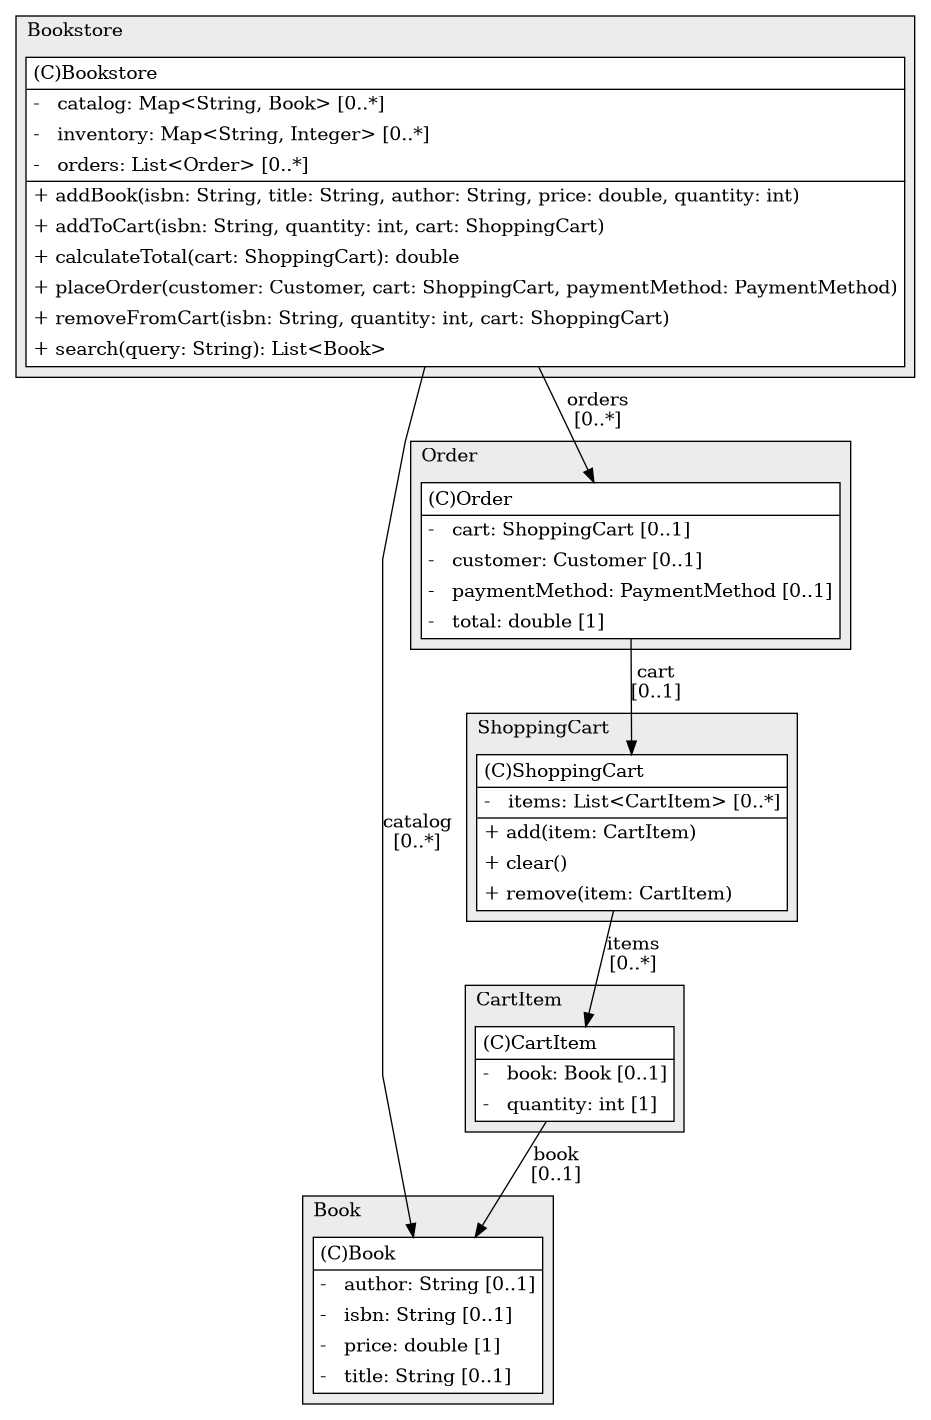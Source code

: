 @startuml

/' diagram meta data start
config=StructureConfiguration;
{
  "projectClassification": {
    "searchMode": "OpenProject", // OpenProject, AllProjects
    "includedProjects": "",
    "pathEndKeywords": "*.impl",
    "isClientPath": "",
    "isClientName": "",
    "isTestPath": "",
    "isTestName": "",
    "isMappingPath": "",
    "isMappingName": "",
    "isDataAccessPath": "",
    "isDataAccessName": "",
    "isDataStructurePath": "",
    "isDataStructureName": "",
    "isInterfaceStructuresPath": "",
    "isInterfaceStructuresName": "",
    "isEntryPointPath": "",
    "isEntryPointName": "",
    "treatFinalFieldsAsMandatory": false
  },
  "graphRestriction": {
    "classPackageExcludeFilter": "",
    "classPackageIncludeFilter": "",
    "classNameExcludeFilter": "",
    "classNameIncludeFilter": "",
    "methodNameExcludeFilter": "",
    "methodNameIncludeFilter": "",
    "removeByInheritance": "", // inheritance/annotation based filtering is done in a second step
    "removeByAnnotation": "",
    "removeByClassPackage": "", // cleanup the graph after inheritance/annotation based filtering is done
    "removeByClassName": "",
    "cutMappings": false,
    "cutEnum": true,
    "cutTests": true,
    "cutClient": true,
    "cutDataAccess": false,
    "cutInterfaceStructures": false,
    "cutDataStructures": false,
    "cutGetterAndSetter": true,
    "cutConstructors": true
  },
  "graphTraversal": {
    "forwardDepth": 6,
    "backwardDepth": 6,
    "classPackageExcludeFilter": "",
    "classPackageIncludeFilter": "",
    "classNameExcludeFilter": "",
    "classNameIncludeFilter": "",
    "methodNameExcludeFilter": "",
    "methodNameIncludeFilter": "",
    "hideMappings": false,
    "hideDataStructures": false,
    "hidePrivateMethods": true,
    "hideInterfaceCalls": true, // indirection: implementation -> interface (is hidden) -> implementation
    "onlyShowApplicationEntryPoints": false, // root node is included
    "useMethodCallsForStructureDiagram": "ForwardOnly" // ForwardOnly, BothDirections, No
  },
  "details": {
    "aggregation": "GroupByClass", // ByClass, GroupByClass, None
    "showClassGenericTypes": true,
    "showMethods": true,
    "showMethodParameterNames": true,
    "showMethodParameterTypes": true,
    "showMethodReturnType": true,
    "showPackageLevels": 2,
    "showDetailedClassStructure": true
  },
  "rootClass": "Book",
  "extensionCallbackMethod": "" // qualified.class.name#methodName - signature: public static String method(String)
}
diagram meta data end '/



digraph g {
    rankdir="TB"
    splines=polyline
    

'nodes 
subgraph cluster_1413726008 { 
   	label=ShoppingCart
	labeljust=l
	fillcolor="#ececec"
	style=filled
   
   ShoppingCart1413726008[
	label=<<TABLE BORDER="1" CELLBORDER="0" CELLPADDING="4" CELLSPACING="0">
<TR><TD ALIGN="LEFT" >(C)ShoppingCart</TD></TR>
<HR/>
<TR><TD ALIGN="LEFT" >-   items: List&lt;CartItem&gt; [0..*]</TD></TR>
<HR/>
<TR><TD ALIGN="LEFT" >+ add(item: CartItem)</TD></TR>
<TR><TD ALIGN="LEFT" >+ clear()</TD></TR>
<TR><TD ALIGN="LEFT" >+ remove(item: CartItem)</TD></TR>
</TABLE>>
	style=filled
	margin=0
	shape=plaintext
	fillcolor="#FFFFFF"
];
} 

subgraph cluster_2076425 { 
   	label=Book
	labeljust=l
	fillcolor="#ececec"
	style=filled
   
   Book2076425[
	label=<<TABLE BORDER="1" CELLBORDER="0" CELLPADDING="4" CELLSPACING="0">
<TR><TD ALIGN="LEFT" >(C)Book</TD></TR>
<HR/>
<TR><TD ALIGN="LEFT" >-   author: String [0..1]</TD></TR>
<TR><TD ALIGN="LEFT" >-   isbn: String [0..1]</TD></TR>
<TR><TD ALIGN="LEFT" >-   price: double [1]</TD></TR>
<TR><TD ALIGN="LEFT" >-   title: String [0..1]</TD></TR>
</TABLE>>
	style=filled
	margin=0
	shape=plaintext
	fillcolor="#FFFFFF"
];
} 

subgraph cluster_247707784 { 
   	label=Bookstore
	labeljust=l
	fillcolor="#ececec"
	style=filled
   
   Bookstore247707784[
	label=<<TABLE BORDER="1" CELLBORDER="0" CELLPADDING="4" CELLSPACING="0">
<TR><TD ALIGN="LEFT" >(C)Bookstore</TD></TR>
<HR/>
<TR><TD ALIGN="LEFT" >-   catalog: Map&lt;String, Book&gt; [0..*]</TD></TR>
<TR><TD ALIGN="LEFT" >-   inventory: Map&lt;String, Integer&gt; [0..*]</TD></TR>
<TR><TD ALIGN="LEFT" >-   orders: List&lt;Order&gt; [0..*]</TD></TR>
<HR/>
<TR><TD ALIGN="LEFT" >+ addBook(isbn: String, title: String, author: String, price: double, quantity: int)</TD></TR>
<TR><TD ALIGN="LEFT" >+ addToCart(isbn: String, quantity: int, cart: ShoppingCart)</TD></TR>
<TR><TD ALIGN="LEFT" >+ calculateTotal(cart: ShoppingCart): double</TD></TR>
<TR><TD ALIGN="LEFT" >+ placeOrder(customer: Customer, cart: ShoppingCart, paymentMethod: PaymentMethod)</TD></TR>
<TR><TD ALIGN="LEFT" >+ removeFromCart(isbn: String, quantity: int, cart: ShoppingCart)</TD></TR>
<TR><TD ALIGN="LEFT" >+ search(query: String): List&lt;Book&gt;</TD></TR>
</TABLE>>
	style=filled
	margin=0
	shape=plaintext
	fillcolor="#FFFFFF"
];
} 

subgraph cluster_70860403 { 
   	label=CartItem
	labeljust=l
	fillcolor="#ececec"
	style=filled
   
   CartItem70860403[
	label=<<TABLE BORDER="1" CELLBORDER="0" CELLPADDING="4" CELLSPACING="0">
<TR><TD ALIGN="LEFT" >(C)CartItem</TD></TR>
<HR/>
<TR><TD ALIGN="LEFT" >-   book: Book [0..1]</TD></TR>
<TR><TD ALIGN="LEFT" >-   quantity: int [1]</TD></TR>
</TABLE>>
	style=filled
	margin=0
	shape=plaintext
	fillcolor="#FFFFFF"
];
} 

subgraph cluster_76453678 { 
   	label=Order
	labeljust=l
	fillcolor="#ececec"
	style=filled
   
   Order76453678[
	label=<<TABLE BORDER="1" CELLBORDER="0" CELLPADDING="4" CELLSPACING="0">
<TR><TD ALIGN="LEFT" >(C)Order</TD></TR>
<HR/>
<TR><TD ALIGN="LEFT" >-   cart: ShoppingCart [0..1]</TD></TR>
<TR><TD ALIGN="LEFT" >-   customer: Customer [0..1]</TD></TR>
<TR><TD ALIGN="LEFT" >-   paymentMethod: PaymentMethod [0..1]</TD></TR>
<TR><TD ALIGN="LEFT" >-   total: double [1]</TD></TR>
</TABLE>>
	style=filled
	margin=0
	shape=plaintext
	fillcolor="#FFFFFF"
];
} 

'edges    
Bookstore247707784 -> Book2076425[label="catalog
[0..*]"];
Bookstore247707784 -> Order76453678[label="orders
[0..*]"];
CartItem70860403 -> Book2076425[label="book
[0..1]"];
Order76453678 -> ShoppingCart1413726008[label="cart
[0..1]"];
ShoppingCart1413726008 -> CartItem70860403[label="items
[0..*]"];
    
}
@enduml